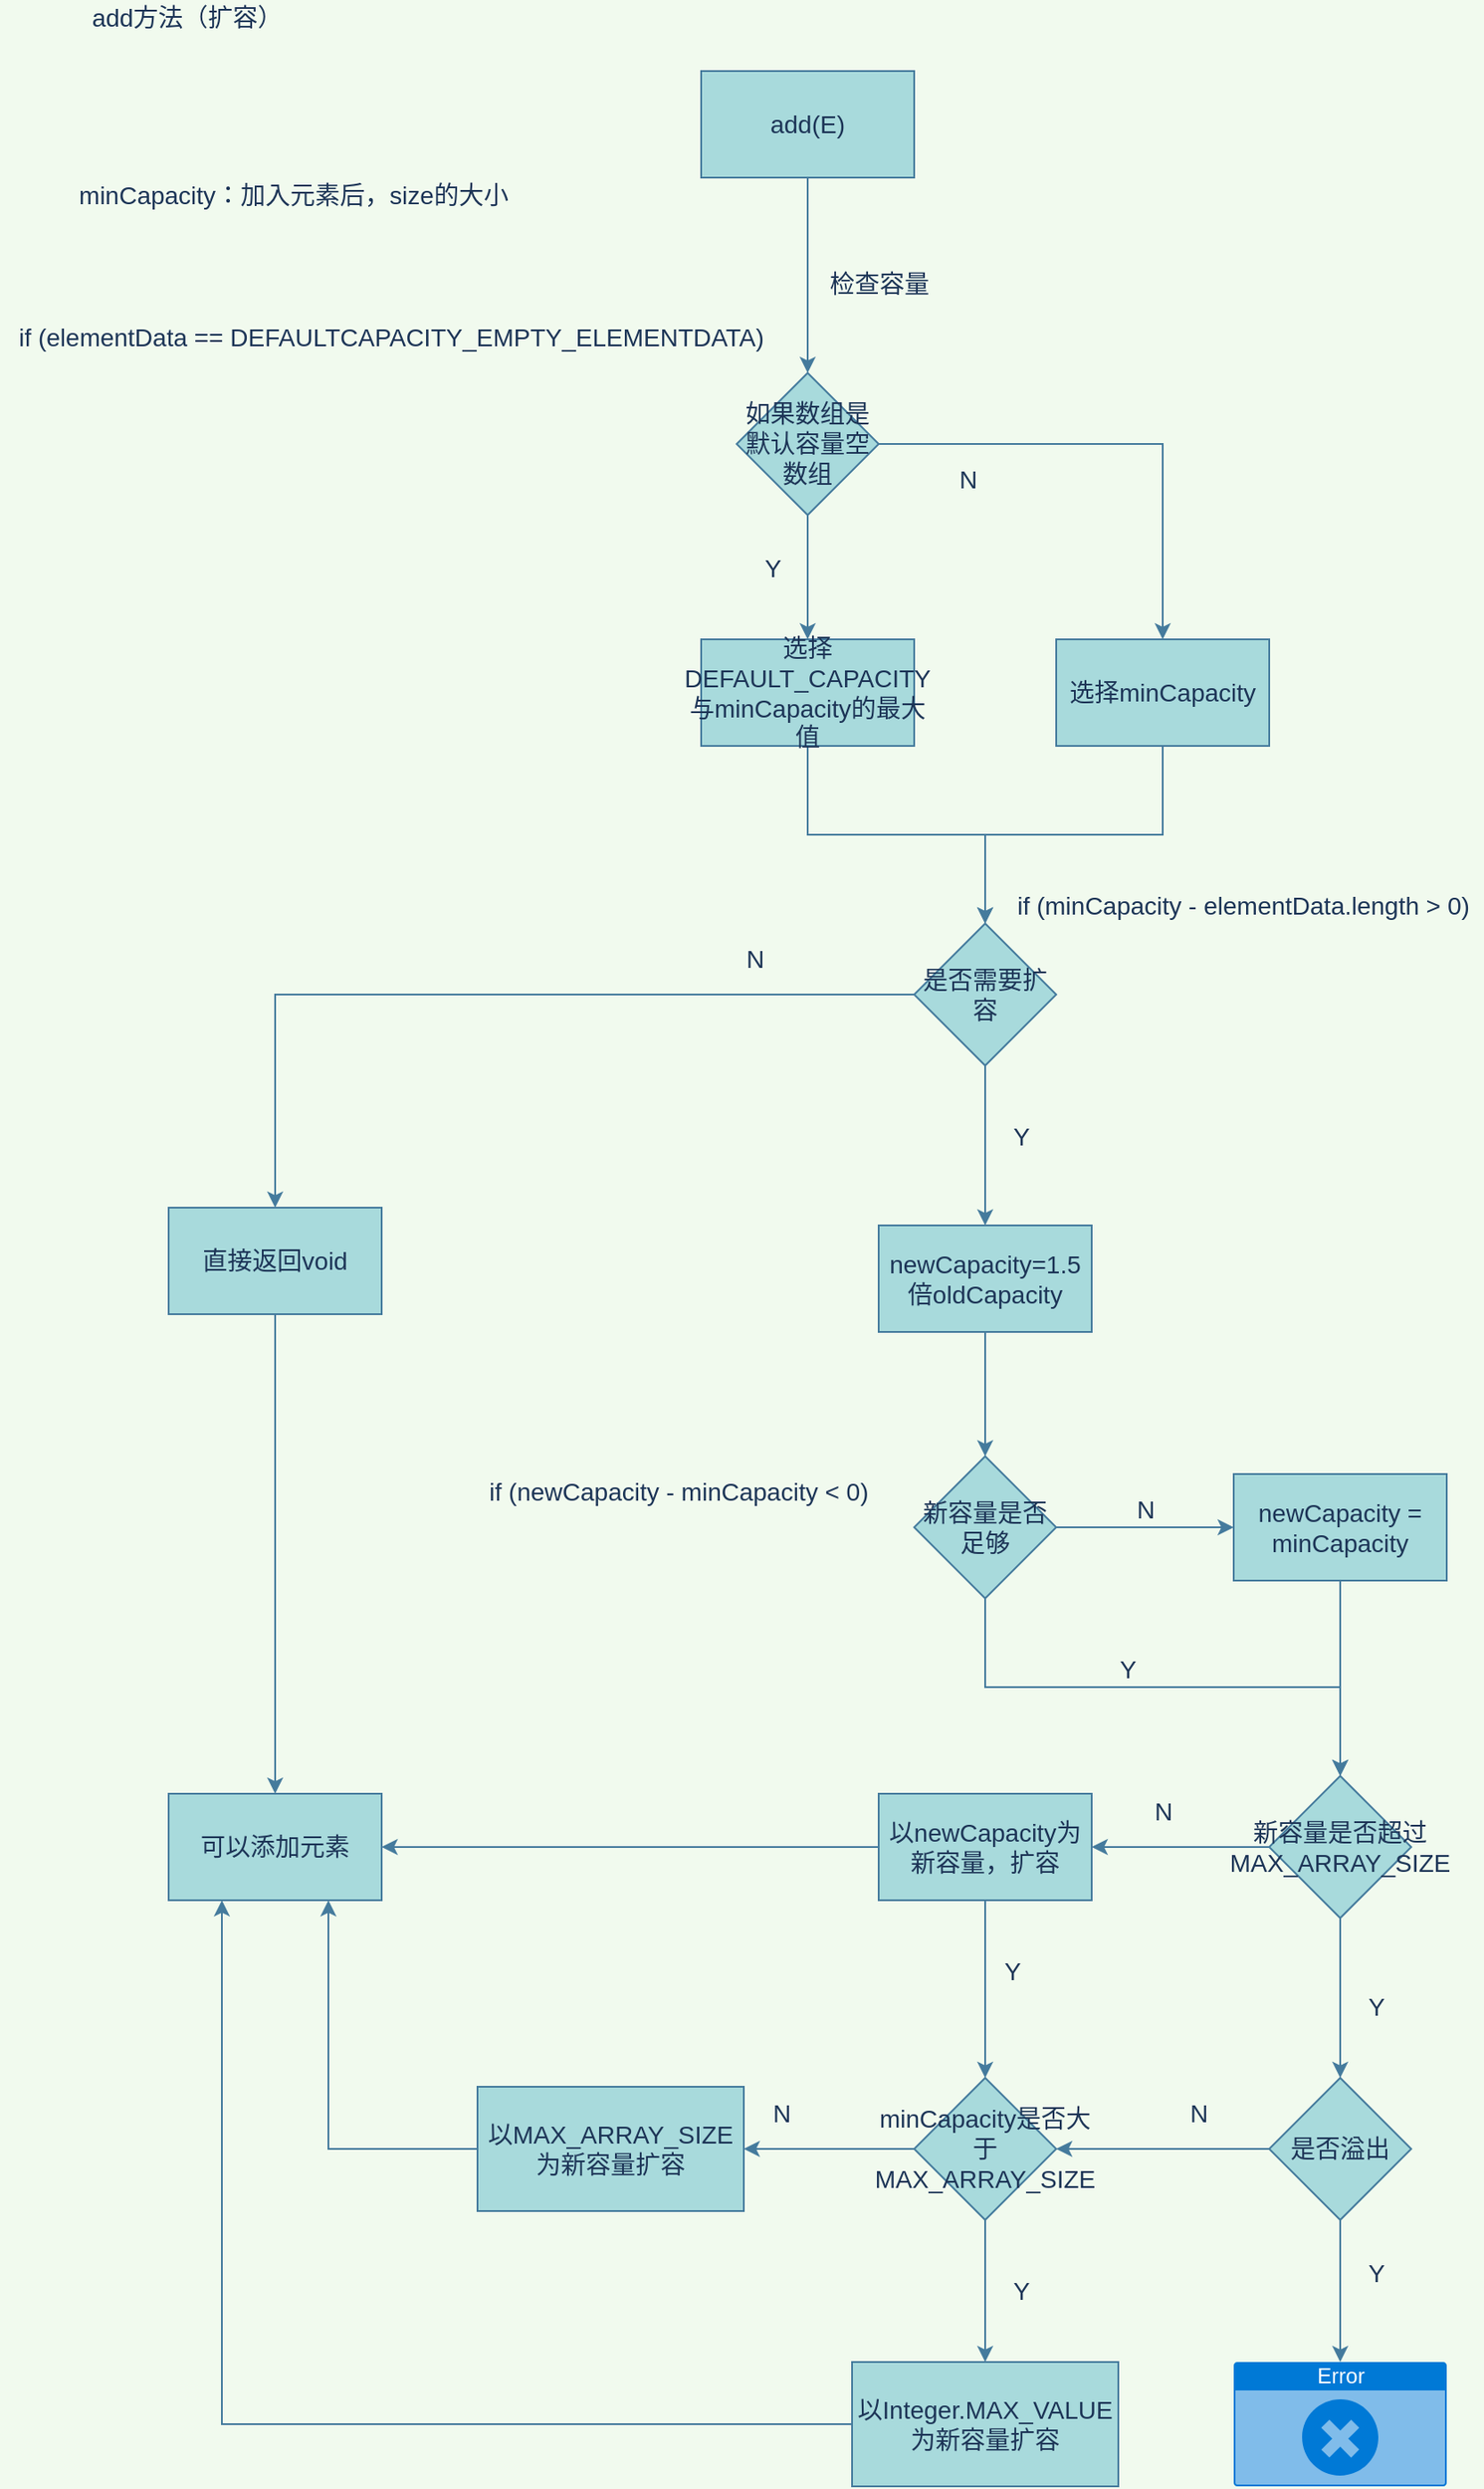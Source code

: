 <mxfile version="13.4.4" type="device" pages="2"><diagram id="CT40si9k4NqcRttIBa9L" name="ArrayList（add方法）"><mxGraphModel dx="1913" dy="806" grid="1" gridSize="10" guides="1" tooltips="1" connect="1" arrows="1" fold="1" page="1" pageScale="1" pageWidth="827" pageHeight="1169" background="#F1FAEE" math="0" shadow="0"><root><mxCell id="0"/><mxCell id="1" parent="0"/><mxCell id="2" value="add方法（扩容）" style="text;html=1;align=center;verticalAlign=middle;resizable=0;points=[];autosize=1;fontColor=#1D3557;fontSize=14;" vertex="1" parent="1"><mxGeometry x="40" y="200" width="120" height="20" as="geometry"/></mxCell><mxCell id="9Q9Ui4cuzcHYb7TSHrYc-5" style="edgeStyle=orthogonalEdgeStyle;curved=0;rounded=0;sketch=0;orthogonalLoop=1;jettySize=auto;html=1;exitX=0.5;exitY=1;exitDx=0;exitDy=0;strokeColor=#457B9D;fillColor=#A8DADC;fontSize=14;fontColor=#1D3557;entryX=0.5;entryY=0;entryDx=0;entryDy=0;" edge="1" parent="1" source="9Q9Ui4cuzcHYb7TSHrYc-2" target="9Q9Ui4cuzcHYb7TSHrYc-9"><mxGeometry relative="1" as="geometry"><mxPoint x="450" y="380" as="targetPoint"/></mxGeometry></mxCell><mxCell id="9Q9Ui4cuzcHYb7TSHrYc-2" value="add(E)" style="rounded=0;whiteSpace=wrap;html=1;sketch=0;strokeColor=#457B9D;fillColor=#A8DADC;fontSize=14;fontColor=#1D3557;" vertex="1" parent="1"><mxGeometry x="390" y="240" width="120" height="60" as="geometry"/></mxCell><mxCell id="9Q9Ui4cuzcHYb7TSHrYc-6" value="检查容量" style="text;html=1;align=center;verticalAlign=middle;resizable=0;points=[];autosize=1;fontSize=14;fontColor=#1D3557;" vertex="1" parent="1"><mxGeometry x="455" y="350" width="70" height="20" as="geometry"/></mxCell><mxCell id="9Q9Ui4cuzcHYb7TSHrYc-12" style="edgeStyle=orthogonalEdgeStyle;curved=0;rounded=0;sketch=0;orthogonalLoop=1;jettySize=auto;html=1;exitX=0.5;exitY=1;exitDx=0;exitDy=0;strokeColor=#457B9D;fillColor=#A8DADC;fontSize=14;fontColor=#1D3557;" edge="1" parent="1" source="9Q9Ui4cuzcHYb7TSHrYc-9" target="9Q9Ui4cuzcHYb7TSHrYc-11"><mxGeometry relative="1" as="geometry"/></mxCell><mxCell id="9Q9Ui4cuzcHYb7TSHrYc-15" style="edgeStyle=orthogonalEdgeStyle;curved=0;rounded=0;sketch=0;orthogonalLoop=1;jettySize=auto;html=1;exitX=1;exitY=0.5;exitDx=0;exitDy=0;entryX=0.5;entryY=0;entryDx=0;entryDy=0;strokeColor=#457B9D;fillColor=#A8DADC;fontSize=14;fontColor=#1D3557;" edge="1" parent="1" source="9Q9Ui4cuzcHYb7TSHrYc-9" target="9Q9Ui4cuzcHYb7TSHrYc-14"><mxGeometry relative="1" as="geometry"/></mxCell><mxCell id="9Q9Ui4cuzcHYb7TSHrYc-9" value="如果数组是默认容量空数组" style="rhombus;whiteSpace=wrap;html=1;rounded=0;labelBackgroundColor=none;sketch=0;strokeColor=#457B9D;fillColor=#A8DADC;fontSize=14;fontColor=#1D3557;" vertex="1" parent="1"><mxGeometry x="410" y="410" width="80" height="80" as="geometry"/></mxCell><mxCell id="9Q9Ui4cuzcHYb7TSHrYc-41" style="edgeStyle=orthogonalEdgeStyle;curved=0;rounded=0;sketch=0;orthogonalLoop=1;jettySize=auto;html=1;exitX=0.5;exitY=1;exitDx=0;exitDy=0;entryX=0.5;entryY=0;entryDx=0;entryDy=0;strokeColor=#457B9D;fillColor=#A8DADC;fontSize=14;fontColor=#1D3557;" edge="1" parent="1" source="9Q9Ui4cuzcHYb7TSHrYc-11" target="9Q9Ui4cuzcHYb7TSHrYc-18"><mxGeometry relative="1" as="geometry"/></mxCell><mxCell id="9Q9Ui4cuzcHYb7TSHrYc-11" value="选择DEFAULT_CAPACITY与minCapacity的最大值" style="rounded=0;whiteSpace=wrap;html=1;labelBackgroundColor=none;sketch=0;strokeColor=#457B9D;fillColor=#A8DADC;fontSize=14;fontColor=#1D3557;" vertex="1" parent="1"><mxGeometry x="390" y="560" width="120" height="60" as="geometry"/></mxCell><mxCell id="9Q9Ui4cuzcHYb7TSHrYc-13" value="Y" style="text;html=1;align=center;verticalAlign=middle;resizable=0;points=[];autosize=1;fontSize=14;fontColor=#1D3557;" vertex="1" parent="1"><mxGeometry x="420" y="510" width="20" height="20" as="geometry"/></mxCell><mxCell id="9Q9Ui4cuzcHYb7TSHrYc-19" style="edgeStyle=orthogonalEdgeStyle;curved=0;rounded=0;sketch=0;orthogonalLoop=1;jettySize=auto;html=1;exitX=0.5;exitY=1;exitDx=0;exitDy=0;entryX=0.5;entryY=0;entryDx=0;entryDy=0;strokeColor=#457B9D;fillColor=#A8DADC;fontSize=14;fontColor=#1D3557;" edge="1" parent="1" source="9Q9Ui4cuzcHYb7TSHrYc-14" target="9Q9Ui4cuzcHYb7TSHrYc-18"><mxGeometry relative="1" as="geometry"/></mxCell><mxCell id="9Q9Ui4cuzcHYb7TSHrYc-14" value="选择minCapacity" style="rounded=0;whiteSpace=wrap;html=1;labelBackgroundColor=none;sketch=0;strokeColor=#457B9D;fillColor=#A8DADC;fontSize=14;fontColor=#1D3557;" vertex="1" parent="1"><mxGeometry x="590" y="560" width="120" height="60" as="geometry"/></mxCell><mxCell id="9Q9Ui4cuzcHYb7TSHrYc-16" value="N" style="text;html=1;align=center;verticalAlign=middle;resizable=0;points=[];autosize=1;fontSize=14;fontColor=#1D3557;" vertex="1" parent="1"><mxGeometry x="525" y="460" width="30" height="20" as="geometry"/></mxCell><mxCell id="9Q9Ui4cuzcHYb7TSHrYc-17" value="minCapacity：加入元素后，size的大小" style="text;html=1;align=center;verticalAlign=middle;resizable=0;points=[];autosize=1;fontSize=14;fontColor=#1D3557;" vertex="1" parent="1"><mxGeometry x="30" y="300" width="260" height="20" as="geometry"/></mxCell><mxCell id="9Q9Ui4cuzcHYb7TSHrYc-24" style="edgeStyle=orthogonalEdgeStyle;curved=0;rounded=0;sketch=0;orthogonalLoop=1;jettySize=auto;html=1;exitX=0;exitY=0.5;exitDx=0;exitDy=0;entryX=0.5;entryY=0;entryDx=0;entryDy=0;strokeColor=#457B9D;fillColor=#A8DADC;fontSize=14;fontColor=#1D3557;" edge="1" parent="1" source="9Q9Ui4cuzcHYb7TSHrYc-18" target="9Q9Ui4cuzcHYb7TSHrYc-23"><mxGeometry relative="1" as="geometry"/></mxCell><mxCell id="9Q9Ui4cuzcHYb7TSHrYc-33" style="edgeStyle=orthogonalEdgeStyle;curved=0;rounded=0;sketch=0;orthogonalLoop=1;jettySize=auto;html=1;exitX=0.5;exitY=1;exitDx=0;exitDy=0;entryX=0.5;entryY=0;entryDx=0;entryDy=0;strokeColor=#457B9D;fillColor=#A8DADC;fontSize=14;fontColor=#1D3557;" edge="1" parent="1" source="9Q9Ui4cuzcHYb7TSHrYc-18" target="9Q9Ui4cuzcHYb7TSHrYc-46"><mxGeometry relative="1" as="geometry"><mxPoint x="550" y="880" as="targetPoint"/></mxGeometry></mxCell><mxCell id="9Q9Ui4cuzcHYb7TSHrYc-18" value="是否需要扩容" style="rhombus;whiteSpace=wrap;html=1;rounded=0;labelBackgroundColor=none;sketch=0;strokeColor=#457B9D;fillColor=#A8DADC;fontSize=14;fontColor=#1D3557;" vertex="1" parent="1"><mxGeometry x="510" y="720" width="80" height="80" as="geometry"/></mxCell><mxCell id="9Q9Ui4cuzcHYb7TSHrYc-22" value="Y" style="text;html=1;align=center;verticalAlign=middle;resizable=0;points=[];autosize=1;fontSize=14;fontColor=#1D3557;" vertex="1" parent="1"><mxGeometry x="560" y="830" width="20" height="20" as="geometry"/></mxCell><mxCell id="9Q9Ui4cuzcHYb7TSHrYc-27" style="edgeStyle=orthogonalEdgeStyle;curved=0;rounded=0;sketch=0;orthogonalLoop=1;jettySize=auto;html=1;exitX=0.5;exitY=1;exitDx=0;exitDy=0;entryX=0.5;entryY=0;entryDx=0;entryDy=0;strokeColor=#457B9D;fillColor=#A8DADC;fontSize=14;fontColor=#1D3557;" edge="1" parent="1" source="9Q9Ui4cuzcHYb7TSHrYc-23" target="9Q9Ui4cuzcHYb7TSHrYc-26"><mxGeometry relative="1" as="geometry"/></mxCell><mxCell id="9Q9Ui4cuzcHYb7TSHrYc-23" value="直接返回void" style="rounded=0;whiteSpace=wrap;html=1;labelBackgroundColor=none;sketch=0;strokeColor=#457B9D;fillColor=#A8DADC;fontSize=14;fontColor=#1D3557;" vertex="1" parent="1"><mxGeometry x="90" y="880" width="120" height="60" as="geometry"/></mxCell><mxCell id="9Q9Ui4cuzcHYb7TSHrYc-25" value="N" style="text;html=1;align=center;verticalAlign=middle;resizable=0;points=[];autosize=1;fontSize=14;fontColor=#1D3557;" vertex="1" parent="1"><mxGeometry x="405" y="730" width="30" height="20" as="geometry"/></mxCell><mxCell id="9Q9Ui4cuzcHYb7TSHrYc-26" value="可以添加元素" style="rounded=0;whiteSpace=wrap;html=1;labelBackgroundColor=none;sketch=0;strokeColor=#457B9D;fillColor=#A8DADC;fontSize=14;fontColor=#1D3557;" vertex="1" parent="1"><mxGeometry x="90" y="1210" width="120" height="60" as="geometry"/></mxCell><mxCell id="9Q9Ui4cuzcHYb7TSHrYc-36" value="newCapacity = minCapacity" style="rounded=0;whiteSpace=wrap;html=1;labelBackgroundColor=none;sketch=0;strokeColor=#457B9D;fillColor=#A8DADC;fontSize=14;fontColor=#1D3557;" vertex="1" parent="1"><mxGeometry x="690" y="1030" width="120" height="60" as="geometry"/></mxCell><mxCell id="9Q9Ui4cuzcHYb7TSHrYc-42" value="if (minCapacity - elementData.length &amp;gt; 0)" style="text;html=1;align=center;verticalAlign=middle;resizable=0;points=[];autosize=1;fontSize=14;fontColor=#1D3557;" vertex="1" parent="1"><mxGeometry x="560" y="700" width="270" height="20" as="geometry"/></mxCell><mxCell id="9Q9Ui4cuzcHYb7TSHrYc-43" value="if (elementData == DEFAULTCAPACITY_EMPTY_ELEMENTDATA)" style="text;html=1;align=center;verticalAlign=middle;resizable=0;points=[];autosize=1;fontSize=14;fontColor=#1D3557;" vertex="1" parent="1"><mxGeometry x="-5" y="380" width="440" height="20" as="geometry"/></mxCell><mxCell id="9Q9Ui4cuzcHYb7TSHrYc-44" value="&amp;nbsp;if (newCapacity - minCapacity &amp;lt; 0)" style="text;html=1;align=center;verticalAlign=middle;resizable=0;points=[];autosize=1;fontSize=14;fontColor=#1D3557;" vertex="1" parent="1"><mxGeometry x="260" y="1030" width="230" height="20" as="geometry"/></mxCell><mxCell id="JxrQgT4N3BXf8gTfq4lw-3" style="edgeStyle=orthogonalEdgeStyle;curved=0;rounded=0;sketch=0;orthogonalLoop=1;jettySize=auto;html=1;exitX=0.5;exitY=1;exitDx=0;exitDy=0;strokeColor=#457B9D;fillColor=#A8DADC;fontSize=14;fontColor=#1D3557;" edge="1" parent="1" source="9Q9Ui4cuzcHYb7TSHrYc-46" target="JxrQgT4N3BXf8gTfq4lw-2"><mxGeometry relative="1" as="geometry"/></mxCell><mxCell id="9Q9Ui4cuzcHYb7TSHrYc-46" value="newCapacity=1.5倍oldCapacity" style="rounded=0;whiteSpace=wrap;html=1;labelBackgroundColor=none;sketch=0;strokeColor=#457B9D;fillColor=#A8DADC;fontSize=14;fontColor=#1D3557;" vertex="1" parent="1"><mxGeometry x="490" y="890" width="120" height="60" as="geometry"/></mxCell><mxCell id="9Q9Ui4cuzcHYb7TSHrYc-56" style="edgeStyle=orthogonalEdgeStyle;curved=0;rounded=0;sketch=0;orthogonalLoop=1;jettySize=auto;html=1;exitX=0;exitY=0.5;exitDx=0;exitDy=0;strokeColor=#457B9D;fillColor=#A8DADC;fontSize=14;fontColor=#1D3557;entryX=1;entryY=0.5;entryDx=0;entryDy=0;" edge="1" parent="1" source="9Q9Ui4cuzcHYb7TSHrYc-51" target="9Q9Ui4cuzcHYb7TSHrYc-70"><mxGeometry relative="1" as="geometry"><mxPoint x="590" y="1240" as="targetPoint"/></mxGeometry></mxCell><mxCell id="9Q9Ui4cuzcHYb7TSHrYc-61" style="edgeStyle=orthogonalEdgeStyle;curved=0;rounded=0;sketch=0;orthogonalLoop=1;jettySize=auto;html=1;exitX=0.5;exitY=1;exitDx=0;exitDy=0;entryX=0.5;entryY=0;entryDx=0;entryDy=0;strokeColor=#457B9D;fillColor=#A8DADC;fontSize=14;fontColor=#1D3557;" edge="1" parent="1" source="9Q9Ui4cuzcHYb7TSHrYc-51" target="9Q9Ui4cuzcHYb7TSHrYc-60"><mxGeometry relative="1" as="geometry"/></mxCell><mxCell id="9Q9Ui4cuzcHYb7TSHrYc-51" value="新容量是否超过MAX_ARRAY_SIZE" style="rhombus;whiteSpace=wrap;html=1;rounded=0;labelBackgroundColor=none;sketch=0;strokeColor=#457B9D;fillColor=#A8DADC;fontSize=14;fontColor=#1D3557;" vertex="1" parent="1"><mxGeometry x="710" y="1200" width="80" height="80" as="geometry"/></mxCell><mxCell id="9Q9Ui4cuzcHYb7TSHrYc-55" style="edgeStyle=orthogonalEdgeStyle;curved=0;rounded=0;sketch=0;orthogonalLoop=1;jettySize=auto;html=1;exitX=0.5;exitY=1;exitDx=0;exitDy=0;entryX=0.5;entryY=0;entryDx=0;entryDy=0;strokeColor=#457B9D;fillColor=#A8DADC;fontSize=14;fontColor=#1D3557;" edge="1" parent="1" source="9Q9Ui4cuzcHYb7TSHrYc-36" target="9Q9Ui4cuzcHYb7TSHrYc-51"><mxGeometry relative="1" as="geometry"><mxPoint x="750" y="1120" as="sourcePoint"/></mxGeometry></mxCell><mxCell id="9Q9Ui4cuzcHYb7TSHrYc-57" value="N" style="text;html=1;align=center;verticalAlign=middle;resizable=0;points=[];autosize=1;fontSize=14;fontColor=#1D3557;" vertex="1" parent="1"><mxGeometry x="635" y="1210" width="30" height="20" as="geometry"/></mxCell><mxCell id="9Q9Ui4cuzcHYb7TSHrYc-64" style="edgeStyle=orthogonalEdgeStyle;curved=0;rounded=0;sketch=0;orthogonalLoop=1;jettySize=auto;html=1;exitX=0.5;exitY=1;exitDx=0;exitDy=0;entryX=0.5;entryY=0;entryDx=0;entryDy=0;entryPerimeter=0;strokeColor=#457B9D;fillColor=#A8DADC;fontSize=14;fontColor=#1D3557;" edge="1" parent="1" source="9Q9Ui4cuzcHYb7TSHrYc-60" target="9Q9Ui4cuzcHYb7TSHrYc-63"><mxGeometry relative="1" as="geometry"/></mxCell><mxCell id="9Q9Ui4cuzcHYb7TSHrYc-68" style="edgeStyle=orthogonalEdgeStyle;curved=0;rounded=0;sketch=0;orthogonalLoop=1;jettySize=auto;html=1;exitX=0;exitY=0.5;exitDx=0;exitDy=0;entryX=1;entryY=0.5;entryDx=0;entryDy=0;strokeColor=#457B9D;fillColor=#A8DADC;fontSize=14;fontColor=#1D3557;" edge="1" parent="1" source="9Q9Ui4cuzcHYb7TSHrYc-60" target="9Q9Ui4cuzcHYb7TSHrYc-74"><mxGeometry relative="1" as="geometry"><mxPoint x="625" y="1410" as="targetPoint"/></mxGeometry></mxCell><mxCell id="9Q9Ui4cuzcHYb7TSHrYc-60" value="是否溢出" style="rhombus;whiteSpace=wrap;html=1;rounded=0;labelBackgroundColor=none;sketch=0;strokeColor=#457B9D;fillColor=#A8DADC;fontSize=14;fontColor=#1D3557;" vertex="1" parent="1"><mxGeometry x="710" y="1370" width="80" height="80" as="geometry"/></mxCell><mxCell id="9Q9Ui4cuzcHYb7TSHrYc-63" value="Error" style="html=1;strokeColor=none;fillColor=#0079D6;labelPosition=center;verticalLabelPosition=middle;verticalAlign=top;align=center;fontSize=12;outlineConnect=0;spacingTop=-6;fontColor=#FFFFFF;shape=mxgraph.sitemap.error;rounded=0;sketch=0;labelBackgroundColor=none;" vertex="1" parent="1"><mxGeometry x="690" y="1530" width="120" height="70" as="geometry"/></mxCell><mxCell id="9Q9Ui4cuzcHYb7TSHrYc-65" value="Y" style="text;html=1;align=center;verticalAlign=middle;resizable=0;points=[];autosize=1;fontSize=14;fontColor=#1D3557;" vertex="1" parent="1"><mxGeometry x="760" y="1320" width="20" height="20" as="geometry"/></mxCell><mxCell id="9Q9Ui4cuzcHYb7TSHrYc-66" value="Y" style="text;html=1;align=center;verticalAlign=middle;resizable=0;points=[];autosize=1;fontSize=14;fontColor=#1D3557;" vertex="1" parent="1"><mxGeometry x="760" y="1470" width="20" height="20" as="geometry"/></mxCell><mxCell id="9Q9Ui4cuzcHYb7TSHrYc-69" value="N" style="text;html=1;align=center;verticalAlign=middle;resizable=0;points=[];autosize=1;fontSize=14;fontColor=#1D3557;" vertex="1" parent="1"><mxGeometry x="655" y="1380" width="30" height="20" as="geometry"/></mxCell><mxCell id="9Q9Ui4cuzcHYb7TSHrYc-79" style="edgeStyle=orthogonalEdgeStyle;curved=0;rounded=0;sketch=0;orthogonalLoop=1;jettySize=auto;html=1;exitX=0;exitY=0.5;exitDx=0;exitDy=0;entryX=1;entryY=0.5;entryDx=0;entryDy=0;strokeColor=#457B9D;fillColor=#A8DADC;fontSize=14;fontColor=#1D3557;" edge="1" parent="1" source="9Q9Ui4cuzcHYb7TSHrYc-70" target="9Q9Ui4cuzcHYb7TSHrYc-26"><mxGeometry relative="1" as="geometry"/></mxCell><mxCell id="9Q9Ui4cuzcHYb7TSHrYc-70" value="以newCapacity为新容量，扩容" style="rounded=0;whiteSpace=wrap;html=1;labelBackgroundColor=none;sketch=0;strokeColor=#457B9D;fillColor=#A8DADC;fontSize=14;fontColor=#1D3557;" vertex="1" parent="1"><mxGeometry x="490" y="1210" width="120" height="60" as="geometry"/></mxCell><mxCell id="9Q9Ui4cuzcHYb7TSHrYc-72" style="edgeStyle=orthogonalEdgeStyle;curved=0;rounded=0;sketch=0;orthogonalLoop=1;jettySize=auto;html=1;exitX=0.5;exitY=1;exitDx=0;exitDy=0;entryX=0.5;entryY=0;entryDx=0;entryDy=0;strokeColor=#457B9D;fillColor=#A8DADC;fontSize=14;fontColor=#1D3557;" edge="1" parent="1" source="9Q9Ui4cuzcHYb7TSHrYc-70" target="9Q9Ui4cuzcHYb7TSHrYc-74"><mxGeometry relative="1" as="geometry"><mxPoint x="586" y="1280" as="sourcePoint"/><mxPoint x="586" y="1375" as="targetPoint"/></mxGeometry></mxCell><mxCell id="9Q9Ui4cuzcHYb7TSHrYc-73" value="Y" style="text;html=1;align=center;verticalAlign=middle;resizable=0;points=[];autosize=1;fontSize=14;fontColor=#1D3557;" vertex="1" parent="1"><mxGeometry x="555" y="1300" width="20" height="20" as="geometry"/></mxCell><mxCell id="9Q9Ui4cuzcHYb7TSHrYc-77" style="edgeStyle=orthogonalEdgeStyle;curved=0;rounded=0;sketch=0;orthogonalLoop=1;jettySize=auto;html=1;exitX=0.5;exitY=1;exitDx=0;exitDy=0;entryX=0.5;entryY=0;entryDx=0;entryDy=0;strokeColor=#457B9D;fillColor=#A8DADC;fontSize=14;fontColor=#1D3557;" edge="1" parent="1" source="9Q9Ui4cuzcHYb7TSHrYc-74" target="9Q9Ui4cuzcHYb7TSHrYc-75"><mxGeometry relative="1" as="geometry"/></mxCell><mxCell id="9Q9Ui4cuzcHYb7TSHrYc-78" style="edgeStyle=orthogonalEdgeStyle;curved=0;rounded=0;sketch=0;orthogonalLoop=1;jettySize=auto;html=1;exitX=0;exitY=0.5;exitDx=0;exitDy=0;entryX=1;entryY=0.5;entryDx=0;entryDy=0;strokeColor=#457B9D;fillColor=#A8DADC;fontSize=14;fontColor=#1D3557;" edge="1" parent="1" source="9Q9Ui4cuzcHYb7TSHrYc-74" target="9Q9Ui4cuzcHYb7TSHrYc-76"><mxGeometry relative="1" as="geometry"/></mxCell><mxCell id="9Q9Ui4cuzcHYb7TSHrYc-74" value="&lt;span&gt;minCapacity是否大于&lt;/span&gt;MAX_ARRAY_SIZE" style="rhombus;whiteSpace=wrap;html=1;rounded=0;labelBackgroundColor=none;sketch=0;strokeColor=#457B9D;fillColor=#A8DADC;fontSize=14;fontColor=#1D3557;" vertex="1" parent="1"><mxGeometry x="510" y="1370" width="80" height="80" as="geometry"/></mxCell><mxCell id="9Q9Ui4cuzcHYb7TSHrYc-80" style="edgeStyle=orthogonalEdgeStyle;curved=0;rounded=0;sketch=0;orthogonalLoop=1;jettySize=auto;html=1;exitX=0;exitY=0.5;exitDx=0;exitDy=0;entryX=0.25;entryY=1;entryDx=0;entryDy=0;strokeColor=#457B9D;fillColor=#A8DADC;fontSize=14;fontColor=#1D3557;" edge="1" parent="1" source="9Q9Ui4cuzcHYb7TSHrYc-75" target="9Q9Ui4cuzcHYb7TSHrYc-26"><mxGeometry relative="1" as="geometry"><Array as="points"><mxPoint x="120" y="1565"/></Array></mxGeometry></mxCell><mxCell id="9Q9Ui4cuzcHYb7TSHrYc-75" value="以Integer.MAX_VALUE为新容量扩容" style="rounded=0;whiteSpace=wrap;html=1;labelBackgroundColor=none;sketch=0;strokeColor=#457B9D;fillColor=#A8DADC;fontSize=14;fontColor=#1D3557;" vertex="1" parent="1"><mxGeometry x="475" y="1530" width="150" height="70" as="geometry"/></mxCell><mxCell id="9Q9Ui4cuzcHYb7TSHrYc-81" style="edgeStyle=orthogonalEdgeStyle;curved=0;rounded=0;sketch=0;orthogonalLoop=1;jettySize=auto;html=1;exitX=0;exitY=0.5;exitDx=0;exitDy=0;entryX=0.75;entryY=1;entryDx=0;entryDy=0;strokeColor=#457B9D;fillColor=#A8DADC;fontSize=14;fontColor=#1D3557;" edge="1" parent="1" source="9Q9Ui4cuzcHYb7TSHrYc-76" target="9Q9Ui4cuzcHYb7TSHrYc-26"><mxGeometry relative="1" as="geometry"/></mxCell><mxCell id="9Q9Ui4cuzcHYb7TSHrYc-76" value="以MAX_ARRAY_SIZE为新容量扩容" style="rounded=0;whiteSpace=wrap;html=1;labelBackgroundColor=none;sketch=0;strokeColor=#457B9D;fillColor=#A8DADC;fontSize=14;fontColor=#1D3557;" vertex="1" parent="1"><mxGeometry x="264" y="1375" width="150" height="70" as="geometry"/></mxCell><mxCell id="9Q9Ui4cuzcHYb7TSHrYc-82" value="Y" style="text;html=1;align=center;verticalAlign=middle;resizable=0;points=[];autosize=1;fontSize=14;fontColor=#1D3557;" vertex="1" parent="1"><mxGeometry x="560" y="1480" width="20" height="20" as="geometry"/></mxCell><mxCell id="9Q9Ui4cuzcHYb7TSHrYc-84" value="N" style="text;html=1;align=center;verticalAlign=middle;resizable=0;points=[];autosize=1;fontSize=14;fontColor=#1D3557;" vertex="1" parent="1"><mxGeometry x="420" y="1380" width="30" height="20" as="geometry"/></mxCell><mxCell id="JxrQgT4N3BXf8gTfq4lw-4" style="edgeStyle=orthogonalEdgeStyle;curved=0;rounded=0;sketch=0;orthogonalLoop=1;jettySize=auto;html=1;exitX=1;exitY=0.5;exitDx=0;exitDy=0;entryX=0;entryY=0.5;entryDx=0;entryDy=0;strokeColor=#457B9D;fillColor=#A8DADC;fontSize=14;fontColor=#1D3557;" edge="1" parent="1" source="JxrQgT4N3BXf8gTfq4lw-2" target="9Q9Ui4cuzcHYb7TSHrYc-36"><mxGeometry relative="1" as="geometry"/></mxCell><mxCell id="JxrQgT4N3BXf8gTfq4lw-6" style="edgeStyle=orthogonalEdgeStyle;curved=0;rounded=0;sketch=0;orthogonalLoop=1;jettySize=auto;html=1;exitX=0.5;exitY=1;exitDx=0;exitDy=0;entryX=0.5;entryY=0;entryDx=0;entryDy=0;strokeColor=#457B9D;fillColor=#A8DADC;fontSize=14;fontColor=#1D3557;" edge="1" parent="1" source="JxrQgT4N3BXf8gTfq4lw-2" target="9Q9Ui4cuzcHYb7TSHrYc-51"><mxGeometry relative="1" as="geometry"/></mxCell><mxCell id="JxrQgT4N3BXf8gTfq4lw-2" value="新容量是否足够" style="rhombus;whiteSpace=wrap;html=1;rounded=0;labelBackgroundColor=none;sketch=0;strokeColor=#457B9D;fillColor=#A8DADC;fontSize=14;fontColor=#1D3557;" vertex="1" parent="1"><mxGeometry x="510" y="1020" width="80" height="80" as="geometry"/></mxCell><mxCell id="JxrQgT4N3BXf8gTfq4lw-5" value="N" style="text;html=1;align=center;verticalAlign=middle;resizable=0;points=[];autosize=1;fontSize=14;fontColor=#1D3557;" vertex="1" parent="1"><mxGeometry x="625" y="1040" width="30" height="20" as="geometry"/></mxCell><mxCell id="JxrQgT4N3BXf8gTfq4lw-7" value="Y&lt;br&gt;" style="text;html=1;align=center;verticalAlign=middle;resizable=0;points=[];autosize=1;fontSize=14;fontColor=#1D3557;" vertex="1" parent="1"><mxGeometry x="620" y="1130" width="20" height="20" as="geometry"/></mxCell></root></mxGraphModel></diagram><diagram id="l87gW7OsgZR7Ed8NYeyF" name="Page-2"><mxGraphModel dx="1086" dy="806" grid="1" gridSize="10" guides="1" tooltips="1" connect="1" arrows="1" fold="1" page="1" pageScale="1" pageWidth="827" pageHeight="1169" background="#F1FAEE" math="0" shadow="0"><root><mxCell id="2cwhqzeQfOJJ5AcYqDYf-0"/><mxCell id="2cwhqzeQfOJJ5AcYqDYf-1" parent="2cwhqzeQfOJJ5AcYqDYf-0"/><mxCell id="2cwhqzeQfOJJ5AcYqDYf-2" value="" style="rounded=0;whiteSpace=wrap;html=1;sketch=0;strokeColor=#457B9D;fillColor=#A8DADC;fontColor=#1D3557;fontSize=14;" vertex="1" parent="2cwhqzeQfOJJ5AcYqDYf-1"><mxGeometry x="210" y="270" width="330" height="60" as="geometry"/></mxCell><mxCell id="2cwhqzeQfOJJ5AcYqDYf-3" value="" style="rounded=0;whiteSpace=wrap;html=1;sketch=0;strokeColor=#457B9D;fillColor=#A8DADC;fontColor=#1D3557;fontSize=14;" vertex="1" parent="2cwhqzeQfOJJ5AcYqDYf-1"><mxGeometry x="540" y="270" width="120" height="60" as="geometry"/></mxCell><mxCell id="2cwhqzeQfOJJ5AcYqDYf-4" value="" style="rounded=0;whiteSpace=wrap;html=1;sketch=0;strokeColor=#6c8ebf;fillColor=#dae8fc;fontSize=14;" vertex="1" parent="2cwhqzeQfOJJ5AcYqDYf-1"><mxGeometry x="660" y="270" width="120" height="60" as="geometry"/></mxCell><mxCell id="2" value="index" style="text;html=1;align=center;verticalAlign=middle;resizable=0;points=[];autosize=1;fontColor=#1D3557;fontSize=14;" vertex="1" parent="2cwhqzeQfOJJ5AcYqDYf-1"><mxGeometry x="505" y="350" width="50" height="20" as="geometry"/></mxCell><mxCell id="2cwhqzeQfOJJ5AcYqDYf-5" value="size" style="text;html=1;align=center;verticalAlign=middle;resizable=0;points=[];autosize=1;fontColor=#1D3557;fontSize=14;" vertex="1" parent="2cwhqzeQfOJJ5AcYqDYf-1"><mxGeometry x="630" y="350" width="40" height="20" as="geometry"/></mxCell><mxCell id="2cwhqzeQfOJJ5AcYqDYf-6" value="size+numNew" style="text;html=1;align=center;verticalAlign=middle;resizable=0;points=[];autosize=1;fontSize=14;fontColor=#1D3557;" vertex="1" parent="2cwhqzeQfOJJ5AcYqDYf-1"><mxGeometry x="720" y="349" width="100" height="20" as="geometry"/></mxCell><mxCell id="2cwhqzeQfOJJ5AcYqDYf-7" value="" style="rounded=0;whiteSpace=wrap;html=1;sketch=0;strokeColor=#457B9D;fillColor=#A8DADC;fontColor=#1D3557;fontSize=14;" vertex="1" parent="2cwhqzeQfOJJ5AcYqDYf-1"><mxGeometry x="210" y="460" width="330" height="60" as="geometry"/></mxCell><mxCell id="2cwhqzeQfOJJ5AcYqDYf-8" value="" style="rounded=0;whiteSpace=wrap;html=1;sketch=0;strokeColor=#6c8ebf;fillColor=#dae8fc;fontSize=14;" vertex="1" parent="2cwhqzeQfOJJ5AcYqDYf-1"><mxGeometry x="540" y="460" width="120" height="60" as="geometry"/></mxCell><mxCell id="2cwhqzeQfOJJ5AcYqDYf-9" value="" style="rounded=0;whiteSpace=wrap;html=1;sketch=0;fontSize=14;fillColor=#A8DADC;strokeColor=#457B9D;" vertex="1" parent="2cwhqzeQfOJJ5AcYqDYf-1"><mxGeometry x="660" y="460" width="120" height="60" as="geometry"/></mxCell><mxCell id="2cwhqzeQfOJJ5AcYqDYf-10" value="index" style="text;html=1;align=center;verticalAlign=middle;resizable=0;points=[];autosize=1;fontColor=#1D3557;fontSize=14;" vertex="1" parent="2cwhqzeQfOJJ5AcYqDYf-1"><mxGeometry x="505" y="540" width="50" height="20" as="geometry"/></mxCell><mxCell id="2cwhqzeQfOJJ5AcYqDYf-11" value="size" style="text;html=1;align=center;verticalAlign=middle;resizable=0;points=[];autosize=1;fontColor=#1D3557;fontSize=14;" vertex="1" parent="2cwhqzeQfOJJ5AcYqDYf-1"><mxGeometry x="630" y="540" width="40" height="20" as="geometry"/></mxCell><mxCell id="2cwhqzeQfOJJ5AcYqDYf-12" value="size+numNew" style="text;html=1;align=center;verticalAlign=middle;resizable=0;points=[];autosize=1;fontSize=14;fontColor=#1D3557;" vertex="1" parent="2cwhqzeQfOJJ5AcYqDYf-1"><mxGeometry x="720" y="539" width="100" height="20" as="geometry"/></mxCell></root></mxGraphModel></diagram></mxfile>